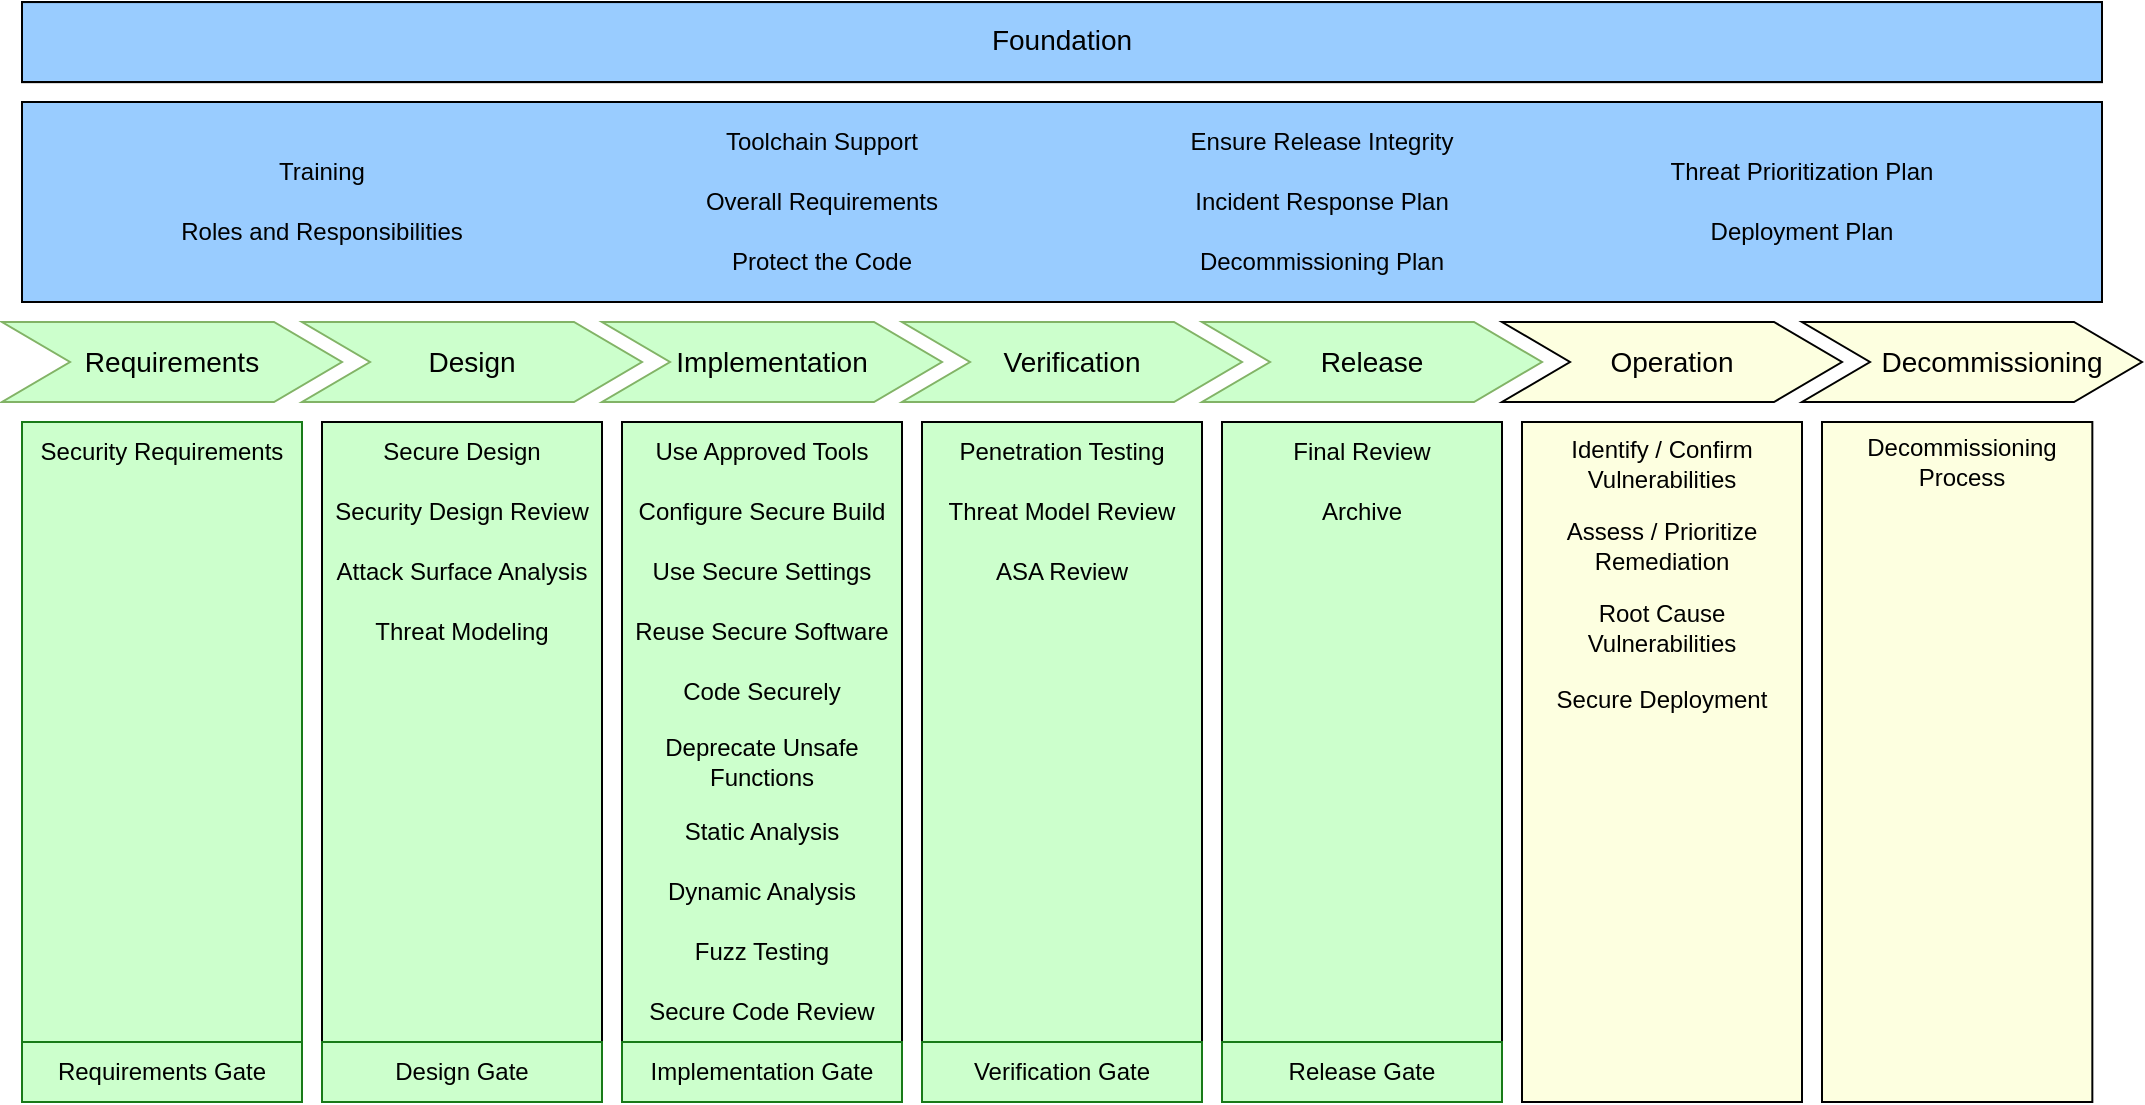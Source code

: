 <mxfile version="21.2.8" type="device" pages="3">
  <diagram name="linear" id="d9b1e647-80fa-b4a2-5024-87a742678bcc">
    <mxGraphModel dx="2138" dy="1275" grid="1" gridSize="10" guides="1" tooltips="1" connect="1" arrows="1" fold="1" page="0" pageScale="1" pageWidth="1100" pageHeight="850" background="#ffffff" math="0" shadow="0">
      <root>
        <mxCell id="0" />
        <mxCell id="rrQy28cl5b0a1Zml79KH-1" value="foundation" parent="0" />
        <mxCell id="cLqnTd5TkxG-JCanMNB_-2" value="" style="rounded=0;whiteSpace=wrap;html=1;shadow=0;strokeColor=#000000;fillColor=#99CCFF;" parent="rrQy28cl5b0a1Zml79KH-1" vertex="1">
          <mxGeometry x="20" y="90" width="1040" height="40.04" as="geometry" />
        </mxCell>
        <mxCell id="cLqnTd5TkxG-JCanMNB_-1" value="&lt;p style=&quot;font-family: &amp;#34;helvetica&amp;#34; ; line-height: 10.8px&quot;&gt;&lt;span style=&quot;font-family: &amp;#34;helvetica&amp;#34; ; font-size: 14px&quot;&gt;Foundation&lt;/span&gt;&lt;br&gt;&lt;/p&gt;" style="text;spacingTop=-5;fillColor=#3333FF;whiteSpace=wrap;html=1;align=center;fontSize=12;fontFamily=Helvetica;fillColor=none;strokeColor=#000000;" parent="cLqnTd5TkxG-JCanMNB_-2" vertex="1">
          <mxGeometry y="0.04" width="1040" height="40" as="geometry" />
        </mxCell>
        <mxCell id="kwRhqfz9SD8H6saeGJ2Z-18" value="" style="rounded=0;whiteSpace=wrap;html=1;shadow=0;strokeColor=#000000;fillColor=#99CCFF;" vertex="1" parent="rrQy28cl5b0a1Zml79KH-1">
          <mxGeometry x="20" y="140" width="1040" height="100" as="geometry" />
        </mxCell>
        <mxCell id="OxHNyZkpwN58KMfEd5uP-2" value="Threat Prioritization Plan" style="rounded=0;whiteSpace=wrap;html=1;fillColor=none;strokeColor=none;" vertex="1" parent="rrQy28cl5b0a1Zml79KH-1">
          <mxGeometry x="840" y="160" width="140" height="30" as="geometry" />
        </mxCell>
        <mxCell id="OxHNyZkpwN58KMfEd5uP-3" value="Deployment Plan" style="rounded=0;whiteSpace=wrap;html=1;fillColor=none;strokeColor=none;" vertex="1" parent="rrQy28cl5b0a1Zml79KH-1">
          <mxGeometry x="840" y="190" width="140" height="30" as="geometry" />
        </mxCell>
        <mxCell id="OxHNyZkpwN58KMfEd5uP-4" value="Decommissioning Plan" style="rounded=0;whiteSpace=wrap;html=1;fillColor=none;strokeColor=none;" vertex="1" parent="rrQy28cl5b0a1Zml79KH-1">
          <mxGeometry x="600" y="205" width="140" height="30" as="geometry" />
        </mxCell>
        <mxCell id="OxHNyZkpwN58KMfEd5uP-5" value="Incident Response Plan" style="rounded=0;whiteSpace=wrap;html=1;fillColor=none;strokeColor=none;" vertex="1" parent="rrQy28cl5b0a1Zml79KH-1">
          <mxGeometry x="600" y="175" width="140" height="30" as="geometry" />
        </mxCell>
        <mxCell id="OxHNyZkpwN58KMfEd5uP-6" value="Ensure Release Integrity" style="rounded=0;whiteSpace=wrap;html=1;fillColor=none;strokeColor=none;" vertex="1" parent="rrQy28cl5b0a1Zml79KH-1">
          <mxGeometry x="600" y="145" width="140" height="30" as="geometry" />
        </mxCell>
        <mxCell id="OxHNyZkpwN58KMfEd5uP-7" value="Protect the Code" style="rounded=0;whiteSpace=wrap;html=1;fillColor=none;strokeColor=none;" vertex="1" parent="rrQy28cl5b0a1Zml79KH-1">
          <mxGeometry x="350" y="205" width="140" height="30" as="geometry" />
        </mxCell>
        <mxCell id="OxHNyZkpwN58KMfEd5uP-8" value="Overall Requirements" style="rounded=0;whiteSpace=wrap;html=1;fillColor=none;strokeColor=none;" vertex="1" parent="rrQy28cl5b0a1Zml79KH-1">
          <mxGeometry x="350" y="175" width="140" height="30" as="geometry" />
        </mxCell>
        <mxCell id="OxHNyZkpwN58KMfEd5uP-9" value="Toolchain Support" style="rounded=0;whiteSpace=wrap;html=1;fillColor=none;strokeColor=none;" vertex="1" parent="rrQy28cl5b0a1Zml79KH-1">
          <mxGeometry x="350" y="145" width="140" height="30" as="geometry" />
        </mxCell>
        <mxCell id="OxHNyZkpwN58KMfEd5uP-10" value="Roles and Responsibilities" style="rounded=0;whiteSpace=wrap;html=1;fillColor=none;strokeColor=none;" vertex="1" parent="rrQy28cl5b0a1Zml79KH-1">
          <mxGeometry x="95" y="190" width="150" height="30" as="geometry" />
        </mxCell>
        <mxCell id="OxHNyZkpwN58KMfEd5uP-11" value="Training" style="rounded=0;whiteSpace=wrap;html=1;fillColor=none;strokeColor=none;" vertex="1" parent="rrQy28cl5b0a1Zml79KH-1">
          <mxGeometry x="100" y="160" width="140" height="30" as="geometry" />
        </mxCell>
        <mxCell id="1" value="development phases" parent="0" />
        <mxCell id="OMg3Ucl60HbNJE4Ea2DB-29" value="" style="rounded=0;whiteSpace=wrap;html=1;shadow=0;strokeColor=#000000;fillColor=#CCFFCC;" vertex="1" parent="1">
          <mxGeometry x="620" y="300" width="140" height="310" as="geometry" />
        </mxCell>
        <mxCell id="ZhLcxaQyDctIYuSdVefH-17" value="" style="rounded=0;whiteSpace=wrap;html=1;shadow=0;strokeColor=#000000;fillColor=#CCFFCC;" parent="1" vertex="1">
          <mxGeometry x="470" y="300" width="140" height="310" as="geometry" />
        </mxCell>
        <mxCell id="ZhLcxaQyDctIYuSdVefH-16" value="" style="rounded=0;whiteSpace=wrap;html=1;shadow=0;strokeColor=#000000;fillColor=#CCFFCC;" parent="1" vertex="1">
          <mxGeometry x="320" y="300" width="140" height="310" as="geometry" />
        </mxCell>
        <mxCell id="ZhLcxaQyDctIYuSdVefH-15" value="" style="rounded=0;whiteSpace=wrap;html=1;shadow=0;strokeColor=#000000;fillColor=#CCFFCC;" parent="1" vertex="1">
          <mxGeometry x="170" y="300" width="140" height="310" as="geometry" />
        </mxCell>
        <mxCell id="ZhLcxaQyDctIYuSdVefH-14" value="" style="rounded=0;whiteSpace=wrap;html=1;shadow=0;fillColor=#CCFFCC;strokeColor=#187A18;" parent="1" vertex="1">
          <mxGeometry x="20" y="300" width="140" height="310" as="geometry" />
        </mxCell>
        <mxCell id="57fe6abec08f04cb-2" value="&lt;p style=&quot;line-height: 100%;&quot;&gt;&lt;br&gt;&lt;/p&gt;" style="shape=step;whiteSpace=wrap;html=1;fontSize=28;strokeColor=#82b366;fillColor=#CCFFCC;spacing=0;verticalAlign=middle;" parent="1" vertex="1">
          <mxGeometry x="10" y="250" width="170" height="40" as="geometry" />
        </mxCell>
        <mxCell id="57fe6abec08f04cb-3" value="" style="shape=step;whiteSpace=wrap;html=1;fontSize=28;strokeColor=#82b366;fillColor=#CCFFCC;" parent="1" vertex="1">
          <mxGeometry x="160" y="250" width="170" height="40" as="geometry" />
        </mxCell>
        <mxCell id="57fe6abec08f04cb-4" value="&lt;p&gt;&lt;br&gt;&lt;/p&gt;" style="shape=step;whiteSpace=wrap;html=1;fontSize=28;strokeColor=#82b366;fillColor=#CCFFCC;" parent="1" vertex="1">
          <mxGeometry x="310" y="250" width="170" height="40" as="geometry" />
        </mxCell>
        <mxCell id="57fe6abec08f04cb-5" value="" style="shape=step;whiteSpace=wrap;html=1;fontSize=28;strokeColor=#82b366;fillColor=#CCFFCC;" parent="1" vertex="1">
          <mxGeometry x="460" y="250" width="170" height="40" as="geometry" />
        </mxCell>
        <mxCell id="57fe6abec08f04cb-6" value="" style="shape=step;whiteSpace=wrap;html=1;fontSize=28;strokeColor=#82b366;fillColor=#CCFFCC;" parent="1" vertex="1">
          <mxGeometry x="610" y="250" width="170" height="40" as="geometry" />
        </mxCell>
        <mxCell id="kwRhqfz9SD8H6saeGJ2Z-3" value="&lt;span style=&quot;color: rgb(0, 0, 0); font-family: Helvetica; font-size: 14px; font-style: normal; font-variant-ligatures: normal; font-variant-caps: normal; font-weight: 400; letter-spacing: normal; orphans: 2; text-indent: 0px; text-transform: none; widows: 2; word-spacing: 0px; -webkit-text-stroke-width: 0px; text-decoration-thickness: initial; text-decoration-style: initial; text-decoration-color: initial; float: none; display: inline !important; background-color: rgb(204, 255, 204);&quot;&gt;Requirements&lt;/span&gt;" style="text;whiteSpace=wrap;html=1;align=center;verticalAlign=middle;fillColor=none;" vertex="1" parent="1">
          <mxGeometry x="45" y="250" width="100" height="40" as="geometry" />
        </mxCell>
        <mxCell id="kwRhqfz9SD8H6saeGJ2Z-4" value="&lt;span style=&quot;color: rgb(0, 0, 0); font-family: Helvetica; font-size: 14px; font-style: normal; font-variant-ligatures: normal; font-variant-caps: normal; font-weight: 400; letter-spacing: normal; orphans: 2; text-indent: 0px; text-transform: none; widows: 2; word-spacing: 0px; -webkit-text-stroke-width: 0px; text-decoration-thickness: initial; text-decoration-style: initial; text-decoration-color: initial; float: none; display: inline !important; background-color: rgb(204, 255, 204);&quot;&gt;Design&lt;/span&gt;" style="text;whiteSpace=wrap;html=1;align=center;verticalAlign=middle;fillColor=none;" vertex="1" parent="1">
          <mxGeometry x="195" y="250" width="100" height="40" as="geometry" />
        </mxCell>
        <mxCell id="kwRhqfz9SD8H6saeGJ2Z-5" value="&lt;span style=&quot;color: rgb(0, 0, 0); font-family: Helvetica; font-size: 14px; font-style: normal; font-variant-ligatures: normal; font-variant-caps: normal; font-weight: 400; letter-spacing: normal; orphans: 2; text-indent: 0px; text-transform: none; widows: 2; word-spacing: 0px; -webkit-text-stroke-width: 0px; text-decoration-thickness: initial; text-decoration-style: initial; text-decoration-color: initial; float: none; display: inline !important; background-color: rgb(204, 255, 204);&quot;&gt;Implementation&lt;/span&gt;" style="text;whiteSpace=wrap;html=1;align=center;verticalAlign=middle;fillColor=none;" vertex="1" parent="1">
          <mxGeometry x="345" y="250" width="100" height="40" as="geometry" />
        </mxCell>
        <mxCell id="kwRhqfz9SD8H6saeGJ2Z-6" value="&lt;span style=&quot;color: rgb(0, 0, 0); font-family: Helvetica; font-size: 14px; font-style: normal; font-variant-ligatures: normal; font-variant-caps: normal; font-weight: 400; letter-spacing: normal; orphans: 2; text-indent: 0px; text-transform: none; widows: 2; word-spacing: 0px; -webkit-text-stroke-width: 0px; text-decoration-thickness: initial; text-decoration-style: initial; text-decoration-color: initial; float: none; display: inline !important; background-color: rgb(204, 255, 204);&quot;&gt;Verification&lt;/span&gt;" style="text;whiteSpace=wrap;html=1;align=center;verticalAlign=middle;fillColor=none;" vertex="1" parent="1">
          <mxGeometry x="495" y="250" width="100" height="40" as="geometry" />
        </mxCell>
        <mxCell id="kwRhqfz9SD8H6saeGJ2Z-7" value="&lt;span style=&quot;color: rgb(0, 0, 0); font-family: Helvetica; font-size: 14px; font-style: normal; font-variant-ligatures: normal; font-variant-caps: normal; font-weight: 400; letter-spacing: normal; orphans: 2; text-indent: 0px; text-transform: none; widows: 2; word-spacing: 0px; -webkit-text-stroke-width: 0px; text-decoration-thickness: initial; text-decoration-style: initial; text-decoration-color: initial; float: none; display: inline !important; background-color: rgb(204, 255, 204);&quot;&gt;Release&lt;/span&gt;" style="text;whiteSpace=wrap;html=1;align=center;verticalAlign=middle;fillColor=none;" vertex="1" parent="1">
          <mxGeometry x="645" y="250" width="100" height="40" as="geometry" />
        </mxCell>
        <mxCell id="OMg3Ucl60HbNJE4Ea2DB-9" value="Archive" style="rounded=0;whiteSpace=wrap;html=1;fillColor=none;strokeColor=none;" vertex="1" parent="1">
          <mxGeometry x="620" y="330" width="140" height="30" as="geometry" />
        </mxCell>
        <mxCell id="OMg3Ucl60HbNJE4Ea2DB-10" value="Final Review" style="rounded=0;whiteSpace=wrap;html=1;fillColor=none;strokeColor=none;" vertex="1" parent="1">
          <mxGeometry x="620" y="300" width="140" height="30" as="geometry" />
        </mxCell>
        <mxCell id="OMg3Ucl60HbNJE4Ea2DB-11" value="ASA Review" style="rounded=0;whiteSpace=wrap;html=1;fillColor=none;strokeColor=none;" vertex="1" parent="1">
          <mxGeometry x="470" y="360" width="140" height="30" as="geometry" />
        </mxCell>
        <mxCell id="OMg3Ucl60HbNJE4Ea2DB-12" value="Threat Model Review" style="rounded=0;whiteSpace=wrap;html=1;fillColor=none;strokeColor=none;" vertex="1" parent="1">
          <mxGeometry x="470" y="330" width="140" height="30" as="geometry" />
        </mxCell>
        <mxCell id="OMg3Ucl60HbNJE4Ea2DB-13" value="Penetration Testing" style="rounded=0;whiteSpace=wrap;html=1;fillColor=none;strokeColor=none;" vertex="1" parent="1">
          <mxGeometry x="470" y="300" width="140" height="30" as="geometry" />
        </mxCell>
        <mxCell id="OMg3Ucl60HbNJE4Ea2DB-14" value="Secure Code Review" style="rounded=0;whiteSpace=wrap;html=1;fillColor=none;strokeColor=none;" vertex="1" parent="1">
          <mxGeometry x="320" y="580" width="140" height="30" as="geometry" />
        </mxCell>
        <mxCell id="OMg3Ucl60HbNJE4Ea2DB-15" value="Fuzz Testing" style="rounded=0;whiteSpace=wrap;html=1;fillColor=none;strokeColor=none;" vertex="1" parent="1">
          <mxGeometry x="320" y="550" width="140" height="30" as="geometry" />
        </mxCell>
        <mxCell id="OMg3Ucl60HbNJE4Ea2DB-16" value="Dynamic Analysis" style="rounded=0;whiteSpace=wrap;html=1;fillColor=none;strokeColor=none;" vertex="1" parent="1">
          <mxGeometry x="320" y="520" width="140" height="30" as="geometry" />
        </mxCell>
        <mxCell id="OMg3Ucl60HbNJE4Ea2DB-17" value="Static Analysis" style="rounded=0;whiteSpace=wrap;html=1;fillColor=none;strokeColor=none;" vertex="1" parent="1">
          <mxGeometry x="320" y="490" width="140" height="30" as="geometry" />
        </mxCell>
        <mxCell id="OMg3Ucl60HbNJE4Ea2DB-18" value="Deprecate Unsafe Functions" style="rounded=0;whiteSpace=wrap;html=1;fillColor=none;strokeColor=none;" vertex="1" parent="1">
          <mxGeometry x="320" y="450" width="140" height="40" as="geometry" />
        </mxCell>
        <mxCell id="OMg3Ucl60HbNJE4Ea2DB-19" value="Code Securely" style="rounded=0;whiteSpace=wrap;html=1;fillColor=none;strokeColor=none;" vertex="1" parent="1">
          <mxGeometry x="320" y="420" width="140" height="30" as="geometry" />
        </mxCell>
        <mxCell id="OMg3Ucl60HbNJE4Ea2DB-20" value="Reuse Secure Software" style="rounded=0;whiteSpace=wrap;html=1;fillColor=none;strokeColor=none;" vertex="1" parent="1">
          <mxGeometry x="320" y="390" width="140" height="30" as="geometry" />
        </mxCell>
        <mxCell id="OMg3Ucl60HbNJE4Ea2DB-21" value="Use Secure Settings" style="rounded=0;whiteSpace=wrap;html=1;fillColor=none;strokeColor=none;" vertex="1" parent="1">
          <mxGeometry x="320" y="360" width="140" height="30" as="geometry" />
        </mxCell>
        <mxCell id="OMg3Ucl60HbNJE4Ea2DB-22" value="Configure Secure Build" style="rounded=0;whiteSpace=wrap;html=1;fillColor=none;strokeColor=none;" vertex="1" parent="1">
          <mxGeometry x="320" y="330" width="140" height="30" as="geometry" />
        </mxCell>
        <mxCell id="OMg3Ucl60HbNJE4Ea2DB-23" value="Use Approved Tools" style="rounded=0;whiteSpace=wrap;html=1;fillColor=none;strokeColor=none;" vertex="1" parent="1">
          <mxGeometry x="320" y="300" width="140" height="30" as="geometry" />
        </mxCell>
        <mxCell id="OMg3Ucl60HbNJE4Ea2DB-24" value="Threat Modeling" style="rounded=0;whiteSpace=wrap;html=1;fillColor=none;strokeColor=none;" vertex="1" parent="1">
          <mxGeometry x="170" y="390" width="140" height="30" as="geometry" />
        </mxCell>
        <mxCell id="OMg3Ucl60HbNJE4Ea2DB-25" value="Attack Surface Analysis" style="rounded=0;whiteSpace=wrap;html=1;fillColor=none;strokeColor=none;" vertex="1" parent="1">
          <mxGeometry x="170" y="360" width="140" height="30" as="geometry" />
        </mxCell>
        <mxCell id="OMg3Ucl60HbNJE4Ea2DB-26" value="Security Design Review" style="rounded=0;whiteSpace=wrap;html=1;fillColor=none;strokeColor=none;" vertex="1" parent="1">
          <mxGeometry x="170" y="330" width="140" height="30" as="geometry" />
        </mxCell>
        <mxCell id="OMg3Ucl60HbNJE4Ea2DB-27" value="Secure Design" style="rounded=0;whiteSpace=wrap;html=1;fillColor=none;strokeColor=none;" vertex="1" parent="1">
          <mxGeometry x="170" y="300" width="140" height="30" as="geometry" />
        </mxCell>
        <mxCell id="OMg3Ucl60HbNJE4Ea2DB-2" value="Security Requirements" style="rounded=0;whiteSpace=wrap;html=1;fillColor=none;strokeColor=none;" vertex="1" parent="1">
          <mxGeometry x="20" y="300" width="140" height="30" as="geometry" />
        </mxCell>
        <mxCell id="rrQy28cl5b0a1Zml79KH-3" value="phase gates" parent="0" />
        <mxCell id="3lKNwoQKIAJr2jvi4gNz-2" value="Design Gate" style="rounded=0;whiteSpace=wrap;html=1;shadow=0;fillColor=#CCFFCC;strokeColor=#187A18;" parent="rrQy28cl5b0a1Zml79KH-3" vertex="1">
          <mxGeometry x="170" y="610" width="140" height="30" as="geometry" />
        </mxCell>
        <mxCell id="3lKNwoQKIAJr2jvi4gNz-3" value="Requirements Gate" style="rounded=0;whiteSpace=wrap;html=1;shadow=0;fillColor=#CCFFCC;strokeColor=#187A18;" parent="rrQy28cl5b0a1Zml79KH-3" vertex="1">
          <mxGeometry x="20" y="610" width="140" height="30" as="geometry" />
        </mxCell>
        <mxCell id="3lKNwoQKIAJr2jvi4gNz-4" value="Implementation Gate" style="rounded=0;whiteSpace=wrap;html=1;shadow=0;fillColor=#CCFFCC;strokeColor=#187A18;" parent="rrQy28cl5b0a1Zml79KH-3" vertex="1">
          <mxGeometry x="320" y="610" width="140" height="30" as="geometry" />
        </mxCell>
        <mxCell id="3lKNwoQKIAJr2jvi4gNz-5" value="Verification Gate" style="rounded=0;whiteSpace=wrap;html=1;shadow=0;fillColor=#CCFFCC;strokeColor=#187A18;" parent="rrQy28cl5b0a1Zml79KH-3" vertex="1">
          <mxGeometry x="470" y="610" width="140" height="30" as="geometry" />
        </mxCell>
        <mxCell id="3lKNwoQKIAJr2jvi4gNz-6" value="Release Gate" style="rounded=0;whiteSpace=wrap;html=1;shadow=0;fillColor=#CCFFCC;strokeColor=#187A18;" parent="rrQy28cl5b0a1Zml79KH-3" vertex="1">
          <mxGeometry x="620" y="610" width="140" height="30" as="geometry" />
        </mxCell>
        <mxCell id="rrQy28cl5b0a1Zml79KH-2" value="post-production phases" parent="0" />
        <mxCell id="ZhLcxaQyDctIYuSdVefH-20" value="" style="rounded=0;whiteSpace=wrap;html=1;shadow=0;fillColor=#FDFFE0;strokeColor=default;" parent="rrQy28cl5b0a1Zml79KH-2" vertex="1">
          <mxGeometry x="920" y="300" width="135.17" height="340" as="geometry" />
        </mxCell>
        <mxCell id="ZhLcxaQyDctIYuSdVefH-27" value="" style="group;strokeColor=none;fillColor=#fdffe0;" parent="rrQy28cl5b0a1Zml79KH-2" vertex="1" connectable="0">
          <mxGeometry x="770" y="300" width="140" height="340" as="geometry" />
        </mxCell>
        <mxCell id="ZhLcxaQyDctIYuSdVefH-19" value="" style="rounded=0;whiteSpace=wrap;html=1;shadow=0;strokeColor=#d6b656;fillColor=#FDFFE0;" parent="ZhLcxaQyDctIYuSdVefH-27" vertex="1">
          <mxGeometry width="140" height="340" as="geometry" />
        </mxCell>
        <mxCell id="ZhLcxaQyDctIYuSdVefH-6" value="&lt;div style=&quot;text-align: center&quot;&gt;&lt;br&gt;&lt;/div&gt;" style="text;spacingTop=-5;fillColor=#fff2cc;whiteSpace=wrap;html=1;align=left;fontSize=12;fontFamily=Helvetica;fillColor=none;strokeColor=#000000;" parent="ZhLcxaQyDctIYuSdVefH-27" vertex="1">
          <mxGeometry width="140" height="340" as="geometry" />
        </mxCell>
        <mxCell id="OMg3Ucl60HbNJE4Ea2DB-31" value="Secure Deployment" style="rounded=0;whiteSpace=wrap;html=1;fillColor=none;strokeColor=none;" vertex="1" parent="ZhLcxaQyDctIYuSdVefH-27">
          <mxGeometry y="123.636" width="140" height="30.909" as="geometry" />
        </mxCell>
        <mxCell id="OMg3Ucl60HbNJE4Ea2DB-32" value="Identify / Confirm Vulnerabilities" style="rounded=0;whiteSpace=wrap;html=1;fillColor=none;strokeColor=none;" vertex="1" parent="ZhLcxaQyDctIYuSdVefH-27">
          <mxGeometry width="140" height="41.212" as="geometry" />
        </mxCell>
        <mxCell id="OMg3Ucl60HbNJE4Ea2DB-33" value="Assess / Prioritize Remediation" style="rounded=0;whiteSpace=wrap;html=1;fillColor=none;strokeColor=none;" vertex="1" parent="ZhLcxaQyDctIYuSdVefH-27">
          <mxGeometry y="41.212" width="140" height="41.212" as="geometry" />
        </mxCell>
        <mxCell id="OMg3Ucl60HbNJE4Ea2DB-34" value="Root Cause Vulnerabilities" style="rounded=0;whiteSpace=wrap;html=1;fillColor=none;strokeColor=none;" vertex="1" parent="ZhLcxaQyDctIYuSdVefH-27">
          <mxGeometry y="82.424" width="140" height="41.212" as="geometry" />
        </mxCell>
        <mxCell id="ZhLcxaQyDctIYuSdVefH-8" value="" style="shape=step;whiteSpace=wrap;html=1;fontSize=28;fillColor=#FDFFE0;" parent="rrQy28cl5b0a1Zml79KH-2" vertex="1">
          <mxGeometry x="760" y="250" width="170" height="40" as="geometry" />
        </mxCell>
        <mxCell id="ZhLcxaQyDctIYuSdVefH-9" value="" style="shape=step;whiteSpace=wrap;html=1;fontSize=28;shadow=0;fillColor=#FDFFE0;" parent="rrQy28cl5b0a1Zml79KH-2" vertex="1">
          <mxGeometry x="910" y="250" width="170" height="40" as="geometry" />
        </mxCell>
        <mxCell id="kwRhqfz9SD8H6saeGJ2Z-8" value="&lt;span style=&quot;color: rgb(0, 0, 0); font-family: Helvetica; font-size: 14px; font-style: normal; font-variant-ligatures: normal; font-variant-caps: normal; font-weight: 400; letter-spacing: normal; orphans: 2; text-indent: 0px; text-transform: none; widows: 2; word-spacing: 0px; -webkit-text-stroke-width: 0px; text-decoration-thickness: initial; text-decoration-style: initial; text-decoration-color: initial; float: none; display: inline !important; background-color: rgb(253, 255, 224);&quot;&gt;Operation&lt;/span&gt;" style="text;whiteSpace=wrap;html=1;align=center;verticalAlign=middle;fillColor=none;" vertex="1" parent="rrQy28cl5b0a1Zml79KH-2">
          <mxGeometry x="795" y="250" width="100" height="40" as="geometry" />
        </mxCell>
        <mxCell id="kwRhqfz9SD8H6saeGJ2Z-9" value="&lt;span style=&quot;color: rgb(0, 0, 0); font-family: Helvetica; font-size: 14px; font-style: normal; font-variant-ligatures: normal; font-variant-caps: normal; font-weight: 400; letter-spacing: normal; orphans: 2; text-indent: 0px; text-transform: none; widows: 2; word-spacing: 0px; -webkit-text-stroke-width: 0px; text-decoration-thickness: initial; text-decoration-style: initial; text-decoration-color: initial; float: none; display: inline !important; background-color: rgb(253, 255, 224);&quot;&gt;Decommissioning&lt;/span&gt;" style="text;whiteSpace=wrap;html=1;align=center;verticalAlign=middle;fillColor=none;" vertex="1" parent="rrQy28cl5b0a1Zml79KH-2">
          <mxGeometry x="945" y="250" width="120" height="40" as="geometry" />
        </mxCell>
        <mxCell id="OMg3Ucl60HbNJE4Ea2DB-30" value="Decommissioning Process" style="rounded=0;whiteSpace=wrap;html=1;fillColor=none;strokeColor=none;" vertex="1" parent="rrQy28cl5b0a1Zml79KH-2">
          <mxGeometry x="920" y="300" width="140" height="40" as="geometry" />
        </mxCell>
        <object label="implementation defects" id="Pa4lmaO8eFdmNF2szMAN-1">
          <mxCell parent="0" visible="0" />
        </object>
        <mxCell id="Pa4lmaO8eFdmNF2szMAN-2" value="&lt;span style=&quot;color: rgb(0, 0, 0); font-family: helvetica; font-style: normal; font-variant-ligatures: normal; font-variant-caps: normal; font-weight: 400; letter-spacing: normal; orphans: 2; text-indent: 0px; text-transform: none; widows: 2; word-spacing: 0px; -webkit-text-stroke-width: 0px; background-color: rgb(255, 255, 255); text-decoration-thickness: initial; text-decoration-style: initial; text-decoration-color: initial; float: none; display: inline !important;&quot;&gt;&lt;font style=&quot;font-size: 24px;&quot;&gt;implementation&lt;br&gt;defects&lt;br&gt;&lt;/font&gt;&lt;/span&gt;" style="text;whiteSpace=wrap;html=1;align=center;verticalAlign=middle;" parent="Pa4lmaO8eFdmNF2szMAN-1" vertex="1">
          <mxGeometry x="580" y="650" width="180" height="50" as="geometry" />
        </mxCell>
        <mxCell id="OMg3Ucl60HbNJE4Ea2DB-47" value="" style="endArrow=classicThin;html=1;rounded=0;fontSize=24;fontColor=#6600CC;strokeColor=#FF0000;strokeWidth=3;endFill=1;exitX=0.5;exitY=0;exitDx=0;exitDy=0;entryX=0.75;entryY=1;entryDx=0;entryDy=0;startArrow=none;startFill=0;" edge="1" parent="Pa4lmaO8eFdmNF2szMAN-1" source="Pa4lmaO8eFdmNF2szMAN-2" target="OMg3Ucl60HbNJE4Ea2DB-13">
          <mxGeometry width="50" height="50" relative="1" as="geometry">
            <mxPoint x="-420" y="130" as="sourcePoint" />
            <mxPoint x="-10" y="-130" as="targetPoint" />
          </mxGeometry>
        </mxCell>
        <mxCell id="OMg3Ucl60HbNJE4Ea2DB-48" value="" style="endArrow=classicThin;html=1;rounded=0;fontSize=24;fontColor=#6600CC;strokeColor=#FF0000;strokeWidth=3;endFill=1;exitX=0.5;exitY=0;exitDx=0;exitDy=0;entryX=0.75;entryY=1;entryDx=0;entryDy=0;startArrow=none;startFill=0;" edge="1" parent="Pa4lmaO8eFdmNF2szMAN-1" source="Pa4lmaO8eFdmNF2szMAN-2" target="OMg3Ucl60HbNJE4Ea2DB-17">
          <mxGeometry width="50" height="50" relative="1" as="geometry">
            <mxPoint x="-410" y="140" as="sourcePoint" />
            <mxPoint y="-120" as="targetPoint" />
          </mxGeometry>
        </mxCell>
        <mxCell id="OMg3Ucl60HbNJE4Ea2DB-49" value="" style="endArrow=classicThin;html=1;rounded=0;fontSize=24;fontColor=#6600CC;strokeColor=#FF0000;strokeWidth=3;endFill=1;exitX=0.5;exitY=0;exitDx=0;exitDy=0;startArrow=none;startFill=0;entryX=0.75;entryY=1;entryDx=0;entryDy=0;" edge="1" parent="Pa4lmaO8eFdmNF2szMAN-1" source="Pa4lmaO8eFdmNF2szMAN-2" target="OMg3Ucl60HbNJE4Ea2DB-16">
          <mxGeometry width="50" height="50" relative="1" as="geometry">
            <mxPoint x="-400" y="150" as="sourcePoint" />
            <mxPoint x="10" y="-110" as="targetPoint" />
          </mxGeometry>
        </mxCell>
        <mxCell id="OMg3Ucl60HbNJE4Ea2DB-50" value="" style="endArrow=classicThin;html=1;rounded=0;fontSize=24;fontColor=#6600CC;strokeColor=#FF0000;strokeWidth=3;endFill=1;exitX=0.5;exitY=0;exitDx=0;exitDy=0;entryX=0.75;entryY=1;entryDx=0;entryDy=0;startArrow=none;startFill=0;" edge="1" parent="Pa4lmaO8eFdmNF2szMAN-1" source="Pa4lmaO8eFdmNF2szMAN-2" target="OMg3Ucl60HbNJE4Ea2DB-15">
          <mxGeometry width="50" height="50" relative="1" as="geometry">
            <mxPoint x="-390" y="160" as="sourcePoint" />
            <mxPoint x="20" y="-100" as="targetPoint" />
          </mxGeometry>
        </mxCell>
        <mxCell id="OMg3Ucl60HbNJE4Ea2DB-51" value="" style="endArrow=classicThin;html=1;rounded=0;fontSize=24;fontColor=#6600CC;strokeColor=#FF0000;strokeWidth=3;endFill=1;exitX=0.5;exitY=0;exitDx=0;exitDy=0;entryX=0.75;entryY=0;entryDx=0;entryDy=0;startArrow=none;startFill=0;" edge="1" parent="Pa4lmaO8eFdmNF2szMAN-1" source="Pa4lmaO8eFdmNF2szMAN-2" target="3lKNwoQKIAJr2jvi4gNz-4">
          <mxGeometry width="50" height="50" relative="1" as="geometry">
            <mxPoint x="-380" y="170" as="sourcePoint" />
            <mxPoint x="30" y="-90" as="targetPoint" />
          </mxGeometry>
        </mxCell>
        <mxCell id="kwRhqfz9SD8H6saeGJ2Z-1" value="design deficiencies" parent="0" visible="0" />
        <mxCell id="Pa4lmaO8eFdmNF2szMAN-3" value="&lt;span style=&quot;color: rgb(0, 0, 0); font-family: helvetica; font-style: normal; font-variant-ligatures: normal; font-variant-caps: normal; font-weight: 400; letter-spacing: normal; orphans: 2; text-indent: 0px; text-transform: none; widows: 2; word-spacing: 0px; -webkit-text-stroke-width: 0px; background-color: rgb(255, 255, 255); text-decoration-thickness: initial; text-decoration-style: initial; text-decoration-color: initial; float: none; display: inline !important;&quot;&gt;&lt;font style=&quot;font-size: 24px;&quot;&gt;design&lt;br&gt;deficiencies&lt;br&gt;&lt;/font&gt;&lt;/span&gt;" style="text;whiteSpace=wrap;html=1;align=center;verticalAlign=middle;fillColor=none;" parent="kwRhqfz9SD8H6saeGJ2Z-1" vertex="1">
          <mxGeometry x="30" y="650" width="130" height="50" as="geometry" />
        </mxCell>
        <mxCell id="OMg3Ucl60HbNJE4Ea2DB-42" value="" style="endArrow=classicThin;html=1;rounded=0;fontSize=24;fontColor=#6600CC;strokeColor=#6600CC;strokeWidth=3;endFill=1;exitX=0.5;exitY=0;exitDx=0;exitDy=0;entryX=0.25;entryY=1;entryDx=0;entryDy=0;startArrow=none;startFill=0;" edge="1" parent="kwRhqfz9SD8H6saeGJ2Z-1" source="Pa4lmaO8eFdmNF2szMAN-3" target="OMg3Ucl60HbNJE4Ea2DB-26">
          <mxGeometry width="50" height="50" relative="1" as="geometry">
            <mxPoint x="-390" y="-80" as="sourcePoint" />
            <mxPoint x="30" y="-80" as="targetPoint" />
          </mxGeometry>
        </mxCell>
        <mxCell id="OMg3Ucl60HbNJE4Ea2DB-43" value="" style="endArrow=classicThin;html=1;rounded=0;fontSize=24;fontColor=#6600CC;strokeColor=#6600CC;strokeWidth=3;endFill=1;exitX=0.5;exitY=0;exitDx=0;exitDy=0;entryX=0.379;entryY=0.967;entryDx=0;entryDy=0;startArrow=none;startFill=0;entryPerimeter=0;" edge="1" parent="kwRhqfz9SD8H6saeGJ2Z-1" source="Pa4lmaO8eFdmNF2szMAN-3" target="OMg3Ucl60HbNJE4Ea2DB-25">
          <mxGeometry width="50" height="50" relative="1" as="geometry">
            <mxPoint x="-380" y="-70" as="sourcePoint" />
            <mxPoint x="40" y="-70" as="targetPoint" />
          </mxGeometry>
        </mxCell>
        <mxCell id="OMg3Ucl60HbNJE4Ea2DB-44" value="" style="endArrow=classicThin;html=1;rounded=0;fontSize=24;fontColor=#6600CC;strokeColor=#6600CC;strokeWidth=3;endFill=1;exitX=0.5;exitY=0;exitDx=0;exitDy=0;entryX=0.5;entryY=1;entryDx=0;entryDy=0;startArrow=none;startFill=0;" edge="1" parent="kwRhqfz9SD8H6saeGJ2Z-1" source="Pa4lmaO8eFdmNF2szMAN-3" target="OMg3Ucl60HbNJE4Ea2DB-24">
          <mxGeometry width="50" height="50" relative="1" as="geometry">
            <mxPoint x="-370" y="-60" as="sourcePoint" />
            <mxPoint x="50" y="-60" as="targetPoint" />
          </mxGeometry>
        </mxCell>
        <mxCell id="OMg3Ucl60HbNJE4Ea2DB-45" value="" style="endArrow=classicThin;html=1;rounded=0;fontSize=24;fontColor=#6600CC;strokeColor=#6600CC;strokeWidth=3;endFill=1;exitX=0.5;exitY=0;exitDx=0;exitDy=0;entryX=0.25;entryY=1;entryDx=0;entryDy=0;startArrow=none;startFill=0;" edge="1" parent="kwRhqfz9SD8H6saeGJ2Z-1" source="Pa4lmaO8eFdmNF2szMAN-3" target="OMg3Ucl60HbNJE4Ea2DB-12">
          <mxGeometry width="50" height="50" relative="1" as="geometry">
            <mxPoint x="-360" y="-50" as="sourcePoint" />
            <mxPoint x="60" y="-50" as="targetPoint" />
          </mxGeometry>
        </mxCell>
        <mxCell id="OMg3Ucl60HbNJE4Ea2DB-46" value="" style="endArrow=classicThin;html=1;rounded=0;fontSize=24;fontColor=#6600CC;strokeColor=#6600CC;strokeWidth=3;endFill=1;exitX=0.5;exitY=0;exitDx=0;exitDy=0;entryX=0.25;entryY=1;entryDx=0;entryDy=0;startArrow=none;startFill=0;" edge="1" parent="kwRhqfz9SD8H6saeGJ2Z-1" source="Pa4lmaO8eFdmNF2szMAN-3" target="OMg3Ucl60HbNJE4Ea2DB-11">
          <mxGeometry width="50" height="50" relative="1" as="geometry">
            <mxPoint x="-350" y="-40" as="sourcePoint" />
            <mxPoint x="70" y="-40" as="targetPoint" />
          </mxGeometry>
        </mxCell>
        <mxCell id="kwRhqfz9SD8H6saeGJ2Z-2" value="deficiencies - defects line" parent="0" visible="0" />
        <mxCell id="Pa4lmaO8eFdmNF2szMAN-9" value="" style="endArrow=block;html=1;rounded=0;fontSize=24;fontColor=#6600CC;strokeColor=#0000CC;strokeWidth=4;endFill=1;exitX=1;exitY=0.5;exitDx=0;exitDy=0;entryX=0;entryY=0.5;entryDx=0;entryDy=0;startArrow=block;startFill=1;" parent="kwRhqfz9SD8H6saeGJ2Z-2" source="Pa4lmaO8eFdmNF2szMAN-3" target="Pa4lmaO8eFdmNF2szMAN-2" edge="1">
          <mxGeometry width="50" height="50" relative="1" as="geometry">
            <mxPoint x="-440" y="432" as="sourcePoint" />
            <mxPoint x="-304.98" y="142" as="targetPoint" />
          </mxGeometry>
        </mxCell>
        <mxCell id="kwRhqfz9SD8H6saeGJ2Z-21" value="V-model overlay" parent="0" visible="0" />
        <mxCell id="OMg3Ucl60HbNJE4Ea2DB-54" value="" style="endArrow=none;html=1;strokeColor=#FF0000;strokeWidth=48;entryX=0.25;entryY=1;entryDx=0;entryDy=0;exitX=0.75;exitY=1;exitDx=0;exitDy=0;rounded=0;strokeOpacity=50;" edge="1" parent="kwRhqfz9SD8H6saeGJ2Z-21" source="OMg3Ucl60HbNJE4Ea2DB-10" target="OMg3Ucl60HbNJE4Ea2DB-2">
          <mxGeometry width="50" height="50" relative="1" as="geometry">
            <mxPoint x="400" y="620" as="sourcePoint" />
            <mxPoint x="735" y="340" as="targetPoint" />
            <Array as="points">
              <mxPoint x="390" y="580" />
            </Array>
          </mxGeometry>
        </mxCell>
      </root>
    </mxGraphModel>
  </diagram>
  <diagram id="QSHoH_yLy761IzOduRF_" name="cyclic - detail">
    <mxGraphModel dx="2938" dy="875" grid="1" gridSize="10" guides="1" tooltips="1" connect="1" arrows="1" fold="1" page="0" pageScale="1" pageWidth="850" pageHeight="1100" math="0" shadow="0">
      <root>
        <mxCell id="0" />
        <mxCell id="InZZHGaFa6eUnNspskKd-7" value="guide" parent="0" visible="0" />
        <mxCell id="pCiRipMVR1fJTcz5pFKm-1" value="" style="ellipse;whiteSpace=wrap;html=1;aspect=fixed;fillColor=none;strokeWidth=4;" parent="InZZHGaFa6eUnNspskKd-7" vertex="1">
          <mxGeometry x="-572.5" y="830" width="970" height="970" as="geometry" />
        </mxCell>
        <mxCell id="1" value="framework" parent="0" />
        <mxCell id="pCiRipMVR1fJTcz5pFKm-2" value="&lt;font style=&quot;font-size: 32px;&quot;&gt;Foundation&lt;/font&gt;" style="ellipse;whiteSpace=wrap;html=1;aspect=fixed;fillColor=#99CCFF;" parent="1" vertex="1">
          <mxGeometry x="-300" y="1100" width="420" height="420" as="geometry" />
        </mxCell>
        <mxCell id="pCiRipMVR1fJTcz5pFKm-3" value="Training" style="ellipse;whiteSpace=wrap;html=1;aspect=fixed;" parent="1" vertex="1">
          <mxGeometry x="-130" y="1120" width="80" height="80" as="geometry" />
        </mxCell>
        <mxCell id="pCiRipMVR1fJTcz5pFKm-4" value="Roles and Responsibilities" style="ellipse;whiteSpace=wrap;html=1;aspect=fixed;" parent="1" vertex="1">
          <mxGeometry x="-40" y="1160" width="100" height="100" as="geometry" />
        </mxCell>
        <mxCell id="pCiRipMVR1fJTcz5pFKm-5" value="Toolchain Support" style="ellipse;whiteSpace=wrap;html=1;aspect=fixed;" parent="1" vertex="1">
          <mxGeometry x="30" y="1260" width="80" height="80" as="geometry" />
        </mxCell>
        <mxCell id="pCiRipMVR1fJTcz5pFKm-6" value="Overall Requirements" style="ellipse;whiteSpace=wrap;html=1;aspect=fixed;" parent="1" vertex="1">
          <mxGeometry x="-15" y="1350" width="90" height="90" as="geometry" />
        </mxCell>
        <mxCell id="pCiRipMVR1fJTcz5pFKm-7" value="Protect the Code" style="ellipse;whiteSpace=wrap;html=1;aspect=fixed;" parent="1" vertex="1">
          <mxGeometry x="-100" y="1430" width="80" height="80" as="geometry" />
        </mxCell>
        <mxCell id="pCiRipMVR1fJTcz5pFKm-8" value="Ensure Release Integrity" style="ellipse;whiteSpace=wrap;html=1;aspect=fixed;" parent="1" vertex="1">
          <mxGeometry x="-200" y="1410" width="80" height="80" as="geometry" />
        </mxCell>
        <mxCell id="pCiRipMVR1fJTcz5pFKm-9" value="Incident Response Plan" style="ellipse;whiteSpace=wrap;html=1;aspect=fixed;" parent="1" vertex="1">
          <mxGeometry x="-270" y="1340" width="80" height="80" as="geometry" />
        </mxCell>
        <mxCell id="pCiRipMVR1fJTcz5pFKm-10" value="Threat Prioritization Plan" style="ellipse;whiteSpace=wrap;html=1;aspect=fixed;" parent="1" vertex="1">
          <mxGeometry x="-290" y="1250" width="80" height="80" as="geometry" />
        </mxCell>
        <mxCell id="pCiRipMVR1fJTcz5pFKm-11" value="Deployment Plan" style="ellipse;whiteSpace=wrap;html=1;aspect=fixed;" parent="1" vertex="1">
          <mxGeometry x="-230" y="1160" width="80" height="80" as="geometry" />
        </mxCell>
        <mxCell id="pCiRipMVR1fJTcz5pFKm-12" value="&lt;font style=&quot;font-size: 32px;&quot;&gt;Requirements&lt;/font&gt;" style="ellipse;whiteSpace=wrap;html=1;aspect=fixed;fillColor=#C7F9C7;" parent="1" vertex="1">
          <mxGeometry x="230" y="1180" width="260" height="260" as="geometry" />
        </mxCell>
        <mxCell id="pCiRipMVR1fJTcz5pFKm-13" value="Security Requirements" style="ellipse;whiteSpace=wrap;html=1;aspect=fixed;" parent="1" vertex="1">
          <mxGeometry x="315" y="1200" width="90" height="90" as="geometry" />
        </mxCell>
        <mxCell id="pCiRipMVR1fJTcz5pFKm-16" value="&lt;font style=&quot;font-size: 32px;&quot;&gt;Design&lt;/font&gt;" style="ellipse;whiteSpace=wrap;html=1;aspect=fixed;fillColor=#C7F9C7;" parent="1" vertex="1">
          <mxGeometry x="55" y="1570" width="260" height="260" as="geometry" />
        </mxCell>
        <mxCell id="pCiRipMVR1fJTcz5pFKm-17" value="Secure Design" style="ellipse;whiteSpace=wrap;html=1;aspect=fixed;" parent="1" vertex="1">
          <mxGeometry x="95" y="1600" width="80" height="80" as="geometry" />
        </mxCell>
        <mxCell id="pCiRipMVR1fJTcz5pFKm-18" value="Security Design Review" style="ellipse;whiteSpace=wrap;html=1;aspect=fixed;" parent="1" vertex="1">
          <mxGeometry x="195" y="1600" width="80" height="80" as="geometry" />
        </mxCell>
        <mxCell id="pCiRipMVR1fJTcz5pFKm-19" value="Attack Surface Analysis" style="ellipse;whiteSpace=wrap;html=1;aspect=fixed;" parent="1" vertex="1">
          <mxGeometry x="195" y="1720" width="80" height="80" as="geometry" />
        </mxCell>
        <mxCell id="pCiRipMVR1fJTcz5pFKm-20" value="Threat Modeling" style="ellipse;whiteSpace=wrap;html=1;aspect=fixed;" parent="1" vertex="1">
          <mxGeometry x="95" y="1720" width="80" height="80" as="geometry" />
        </mxCell>
        <mxCell id="pCiRipMVR1fJTcz5pFKm-22" value="&lt;font style=&quot;font-size: 32px;&quot;&gt;Implementation&lt;/font&gt;" style="ellipse;whiteSpace=wrap;html=1;aspect=fixed;fillColor=#C7F9C7;" parent="1" vertex="1">
          <mxGeometry x="-572.5" y="1530" width="475" height="475" as="geometry" />
        </mxCell>
        <mxCell id="pCiRipMVR1fJTcz5pFKm-23" value="Use&lt;br&gt;Approved Tools" style="ellipse;whiteSpace=wrap;html=1;aspect=fixed;" parent="1" vertex="1">
          <mxGeometry x="-375" y="1540" width="80" height="80" as="geometry" />
        </mxCell>
        <mxCell id="pCiRipMVR1fJTcz5pFKm-24" value="Configure Secure&lt;br&gt;Build" style="ellipse;whiteSpace=wrap;html=1;aspect=fixed;" parent="1" vertex="1">
          <mxGeometry x="-280" y="1590" width="80" height="80" as="geometry" />
        </mxCell>
        <mxCell id="pCiRipMVR1fJTcz5pFKm-25" value="Code&lt;br&gt;Securely" style="ellipse;whiteSpace=wrap;html=1;aspect=fixed;" parent="1" vertex="1">
          <mxGeometry x="-280" y="1870" width="80" height="80" as="geometry" />
        </mxCell>
        <mxCell id="pCiRipMVR1fJTcz5pFKm-26" value="Reuse&lt;br&gt;Secure&lt;br&gt;Software" style="ellipse;whiteSpace=wrap;html=1;aspect=fixed;" parent="1" vertex="1">
          <mxGeometry x="-210" y="1780" width="80" height="80" as="geometry" />
        </mxCell>
        <mxCell id="pCiRipMVR1fJTcz5pFKm-27" value="Use&lt;br&gt;Secure&lt;br&gt;Settings" style="ellipse;whiteSpace=wrap;html=1;aspect=fixed;" parent="1" vertex="1">
          <mxGeometry x="-210" y="1680" width="80" height="80" as="geometry" />
        </mxCell>
        <mxCell id="pCiRipMVR1fJTcz5pFKm-28" value="Deprecate Unsafe Functions" style="ellipse;whiteSpace=wrap;html=1;aspect=fixed;" parent="1" vertex="1">
          <mxGeometry x="-375" y="1910" width="80" height="80" as="geometry" />
        </mxCell>
        <mxCell id="pCiRipMVR1fJTcz5pFKm-29" value="Static Analysis" style="ellipse;whiteSpace=wrap;html=1;aspect=fixed;" parent="1" vertex="1">
          <mxGeometry x="-470" y="1870" width="80" height="80" as="geometry" />
        </mxCell>
        <mxCell id="pCiRipMVR1fJTcz5pFKm-30" value="Secure&lt;br&gt;Code&lt;br&gt;Review" style="ellipse;whiteSpace=wrap;html=1;aspect=fixed;" parent="1" vertex="1">
          <mxGeometry x="-470" y="1590" width="80" height="80" as="geometry" />
        </mxCell>
        <mxCell id="pCiRipMVR1fJTcz5pFKm-31" value="Fuzz&lt;br&gt;Testing" style="ellipse;whiteSpace=wrap;html=1;aspect=fixed;" parent="1" vertex="1">
          <mxGeometry x="-540" y="1680" width="80" height="80" as="geometry" />
        </mxCell>
        <mxCell id="pCiRipMVR1fJTcz5pFKm-32" value="Dynamic Analysis" style="ellipse;whiteSpace=wrap;html=1;aspect=fixed;" parent="1" vertex="1">
          <mxGeometry x="-540" y="1780" width="80" height="80" as="geometry" />
        </mxCell>
        <mxCell id="pCiRipMVR1fJTcz5pFKm-33" value="&lt;font style=&quot;font-size: 32px;&quot;&gt;Verification&lt;/font&gt;" style="ellipse;whiteSpace=wrap;html=1;aspect=fixed;fillColor=#C7F9C7;" parent="1" vertex="1">
          <mxGeometry x="-702.5" y="1180" width="260" height="260" as="geometry" />
        </mxCell>
        <mxCell id="pCiRipMVR1fJTcz5pFKm-34" value="Penetration Testing" style="ellipse;whiteSpace=wrap;html=1;aspect=fixed;" parent="1" vertex="1">
          <mxGeometry x="-612.5" y="1200" width="80" height="80" as="geometry" />
        </mxCell>
        <mxCell id="pCiRipMVR1fJTcz5pFKm-35" value="Threat&lt;br&gt;Model&lt;br&gt;Review" style="ellipse;whiteSpace=wrap;html=1;aspect=fixed;" parent="1" vertex="1">
          <mxGeometry x="-562.5" y="1330" width="80" height="80" as="geometry" />
        </mxCell>
        <mxCell id="pCiRipMVR1fJTcz5pFKm-36" value="ASA&lt;br&gt;Review" style="ellipse;whiteSpace=wrap;html=1;aspect=fixed;" parent="1" vertex="1">
          <mxGeometry x="-652.5" y="1330" width="80" height="80" as="geometry" />
        </mxCell>
        <mxCell id="pCiRipMVR1fJTcz5pFKm-38" value="&lt;font style=&quot;font-size: 32px;&quot;&gt;Release&lt;/font&gt;" style="ellipse;whiteSpace=wrap;html=1;aspect=fixed;fillColor=#C7F9C7;" parent="1" vertex="1">
          <mxGeometry x="-490" y="790" width="260" height="260" as="geometry" />
        </mxCell>
        <mxCell id="pCiRipMVR1fJTcz5pFKm-39" value="Final&lt;br&gt;Review" style="ellipse;whiteSpace=wrap;html=1;aspect=fixed;" parent="1" vertex="1">
          <mxGeometry x="-400" y="811" width="80" height="80" as="geometry" />
        </mxCell>
        <mxCell id="pCiRipMVR1fJTcz5pFKm-40" value="Archive" style="ellipse;whiteSpace=wrap;html=1;aspect=fixed;" parent="1" vertex="1">
          <mxGeometry x="-400" y="950" width="80" height="80" as="geometry" />
        </mxCell>
        <mxCell id="pCiRipMVR1fJTcz5pFKm-42" value="&lt;font style=&quot;font-size: 32px;&quot;&gt;Operation&lt;/font&gt;" style="ellipse;whiteSpace=wrap;html=1;aspect=fixed;fillColor=#FDFFE0;" parent="1" vertex="1">
          <mxGeometry x="40" y="780" width="280" height="280" as="geometry" />
        </mxCell>
        <mxCell id="pCiRipMVR1fJTcz5pFKm-43" value="Identify / Confirm Vulnerabilities" style="ellipse;whiteSpace=wrap;html=1;aspect=fixed;" parent="1" vertex="1">
          <mxGeometry x="85" y="810" width="90" height="90" as="geometry" />
        </mxCell>
        <mxCell id="pCiRipMVR1fJTcz5pFKm-44" value="Assess / Prioritize Remediation" style="ellipse;whiteSpace=wrap;html=1;aspect=fixed;" parent="1" vertex="1">
          <mxGeometry x="190" y="810" width="90" height="90" as="geometry" />
        </mxCell>
        <mxCell id="pCiRipMVR1fJTcz5pFKm-45" value="Root Cause Vulnerabilities" style="ellipse;whiteSpace=wrap;html=1;aspect=fixed;" parent="1" vertex="1">
          <mxGeometry x="190" y="940" width="90" height="90" as="geometry" />
        </mxCell>
        <mxCell id="pCiRipMVR1fJTcz5pFKm-46" value="Secure Deployment" style="ellipse;whiteSpace=wrap;html=1;aspect=fixed;" parent="1" vertex="1">
          <mxGeometry x="85" y="945" width="80" height="80" as="geometry" />
        </mxCell>
        <mxCell id="pCiRipMVR1fJTcz5pFKm-47" value="&lt;font style=&quot;font-size: 32px;&quot;&gt;Decommissioning&lt;/font&gt;" style="ellipse;whiteSpace=wrap;html=1;aspect=fixed;fillColor=#FDFFE0;" parent="1" vertex="1">
          <mxGeometry x="570" y="775" width="290" height="290" as="geometry" />
        </mxCell>
        <mxCell id="pCiRipMVR1fJTcz5pFKm-48" value="Decommissioning Plan" style="ellipse;whiteSpace=wrap;html=1;aspect=fixed;" parent="1" vertex="1">
          <mxGeometry x="660" y="785" width="110" height="110" as="geometry" />
        </mxCell>
        <mxCell id="cdnDQ4XGm6nJxqmNaxKv-1" value="flow" parent="0" />
        <mxCell id="InZZHGaFa6eUnNspskKd-12" value="" style="group" vertex="1" connectable="0" parent="cdnDQ4XGm6nJxqmNaxKv-1">
          <mxGeometry x="-570" y="830" width="970" height="970" as="geometry" />
        </mxCell>
        <mxCell id="InZZHGaFa6eUnNspskKd-4" value="" style="verticalLabelPosition=bottom;verticalAlign=top;html=1;shape=mxgraph.basic.arc;strokeColor=#9999FF;strokeWidth=32;startAngle=0.799;endAngle=0.848;fillColor=none;" vertex="1" parent="InZZHGaFa6eUnNspskKd-12">
          <mxGeometry width="970" height="970" as="geometry" />
        </mxCell>
        <mxCell id="InZZHGaFa6eUnNspskKd-5" value="" style="triangle;whiteSpace=wrap;html=1;rotation=-55;strokeColor=none;fillColor=#9999FF;" vertex="1" parent="InZZHGaFa6eUnNspskKd-12">
          <mxGeometry x="70" y="170" width="40" height="60" as="geometry" />
        </mxCell>
        <mxCell id="InZZHGaFa6eUnNspskKd-13" value="" style="group" vertex="1" connectable="0" parent="cdnDQ4XGm6nJxqmNaxKv-1">
          <mxGeometry x="-570" y="830" width="970" height="1000" as="geometry" />
        </mxCell>
        <mxCell id="InZZHGaFa6eUnNspskKd-14" value="" style="verticalLabelPosition=bottom;verticalAlign=top;html=1;shape=mxgraph.basic.arc;strokeColor=#9999FF;strokeWidth=32;startAngle=0.66;endAngle=0.694;fillColor=none;" vertex="1" parent="InZZHGaFa6eUnNspskKd-13">
          <mxGeometry width="970" height="970" as="geometry" />
        </mxCell>
        <mxCell id="InZZHGaFa6eUnNspskKd-15" value="" style="triangle;whiteSpace=wrap;html=1;rotation=-110;strokeColor=none;fillColor=#9999FF;" vertex="1" parent="InZZHGaFa6eUnNspskKd-13">
          <mxGeometry x="3" y="607" width="40" height="60" as="geometry" />
        </mxCell>
        <mxCell id="InZZHGaFa6eUnNspskKd-20" value="" style="verticalLabelPosition=bottom;verticalAlign=top;html=1;shape=mxgraph.basic.arc;strokeColor=#9999FF;strokeWidth=32;startAngle=0.451;endAngle=0.492;fillColor=none;" vertex="1" parent="InZZHGaFa6eUnNspskKd-13">
          <mxGeometry width="970" height="970" as="geometry" />
        </mxCell>
        <mxCell id="InZZHGaFa6eUnNspskKd-21" value="" style="triangle;whiteSpace=wrap;html=1;rotation=-184;strokeColor=none;fillColor=#9999FF;" vertex="1" parent="InZZHGaFa6eUnNspskKd-13">
          <mxGeometry x="480" y="940" width="40" height="60" as="geometry" />
        </mxCell>
        <mxCell id="InZZHGaFa6eUnNspskKd-23" value="" style="verticalLabelPosition=bottom;verticalAlign=top;html=1;shape=mxgraph.basic.arc;strokeColor=#9999FF;strokeWidth=32;startAngle=0.301;endAngle=0.346;fillColor=none;" vertex="1" parent="InZZHGaFa6eUnNspskKd-13">
          <mxGeometry width="970" height="970" as="geometry" />
        </mxCell>
        <mxCell id="InZZHGaFa6eUnNspskKd-24" value="" style="triangle;whiteSpace=wrap;html=1;rotation=120;strokeColor=none;fillColor=#9999FF;" vertex="1" parent="InZZHGaFa6eUnNspskKd-13">
          <mxGeometry x="864" y="730" width="40" height="60" as="geometry" />
        </mxCell>
        <mxCell id="InZZHGaFa6eUnNspskKd-26" value="" style="verticalLabelPosition=bottom;verticalAlign=top;html=1;shape=mxgraph.basic.arc;strokeColor=#9999FF;strokeWidth=32;startAngle=0.147;endAngle=0.189;fillColor=none;" vertex="1" parent="InZZHGaFa6eUnNspskKd-13">
          <mxGeometry width="970" height="970" as="geometry" />
        </mxCell>
        <mxCell id="InZZHGaFa6eUnNspskKd-27" value="" style="triangle;whiteSpace=wrap;html=1;rotation=74;strokeColor=none;fillColor=#9999FF;" vertex="1" parent="InZZHGaFa6eUnNspskKd-13">
          <mxGeometry x="915" y="280" width="40" height="60" as="geometry" />
        </mxCell>
        <mxCell id="InZZHGaFa6eUnNspskKd-28" value="" style="verticalLabelPosition=bottom;verticalAlign=top;html=1;shape=mxgraph.basic.arc;strokeColor=#9999FF;strokeWidth=32;startAngle=0.957;endAngle=0.029;fillColor=none;" vertex="1" parent="InZZHGaFa6eUnNspskKd-13">
          <mxGeometry width="970" height="970" as="geometry" />
        </mxCell>
        <mxCell id="InZZHGaFa6eUnNspskKd-29" value="" style="triangle;whiteSpace=wrap;html=1;rotation=15;strokeColor=none;fillColor=#9999FF;" vertex="1" parent="InZZHGaFa6eUnNspskKd-13">
          <mxGeometry x="560" y="-20" width="40" height="60" as="geometry" />
        </mxCell>
        <mxCell id="InZZHGaFa6eUnNspskKd-31" value="" style="verticalLabelPosition=bottom;verticalAlign=top;html=1;shape=mxgraph.basic.arc;strokeColor=#9999FF;strokeWidth=32;startAngle=0.957;endAngle=0.029;fillColor=none;" vertex="1" parent="cdnDQ4XGm6nJxqmNaxKv-1">
          <mxGeometry x="-28" y="830" width="970" height="970" as="geometry" />
        </mxCell>
        <mxCell id="InZZHGaFa6eUnNspskKd-32" value="" style="triangle;whiteSpace=wrap;html=1;rotation=15;strokeColor=none;fillColor=#9999FF;" vertex="1" parent="cdnDQ4XGm6nJxqmNaxKv-1">
          <mxGeometry x="532" y="810" width="40" height="60" as="geometry" />
        </mxCell>
        <mxCell id="InZZHGaFa6eUnNspskKd-33" value="gates" parent="0" />
        <mxCell id="pCiRipMVR1fJTcz5pFKm-14" value="&lt;br&gt;&lt;br&gt;&lt;br&gt;&lt;br&gt;&lt;br&gt;Requirements&lt;br&gt;Gate" style="rhombus;whiteSpace=wrap;html=1;fontSize=12;fillColor=#C7F9C7;" parent="InZZHGaFa6eUnNspskKd-33" vertex="1">
          <mxGeometry x="340" y="1510" width="30" height="30" as="geometry" />
        </mxCell>
        <mxCell id="pCiRipMVR1fJTcz5pFKm-41" value="&lt;br&gt;&lt;br&gt;&lt;br&gt;&lt;br&gt;&lt;br&gt;Release&lt;br&gt;Gate" style="rhombus;whiteSpace=wrap;html=1;fontSize=12;fillColor=#FDFFE0;" parent="InZZHGaFa6eUnNspskKd-33" vertex="1">
          <mxGeometry x="-111" y="814" width="30" height="30" as="geometry" />
        </mxCell>
        <mxCell id="pCiRipMVR1fJTcz5pFKm-21" value="&lt;br&gt;&lt;br&gt;&lt;br&gt;&lt;br&gt;&lt;br&gt;Design&lt;br&gt;Gate" style="rhombus;whiteSpace=wrap;html=1;fontSize=12;fillColor=#C7F9C7;" parent="InZZHGaFa6eUnNspskKd-33" vertex="1">
          <mxGeometry x="-20" y="1780" width="30" height="30" as="geometry" />
        </mxCell>
        <mxCell id="pCiRipMVR1fJTcz5pFKm-15" value="&lt;br&gt;&lt;br&gt;&lt;br&gt;&lt;br&gt;&lt;br&gt;Implementation&lt;br&gt;Gate" style="rhombus;whiteSpace=wrap;html=1;fontSize=12;fillColor=#C7F9C7;" parent="InZZHGaFa6eUnNspskKd-33" vertex="1">
          <mxGeometry x="-540" y="1510" width="30" height="30" as="geometry" />
        </mxCell>
        <mxCell id="pCiRipMVR1fJTcz5pFKm-37" value="&lt;br&gt;&lt;br&gt;&lt;br&gt;&lt;br&gt;&lt;br&gt;Verification&lt;br&gt;Gate" style="rhombus;whiteSpace=wrap;html=1;fontSize=12;fillColor=#C7F9C7;" parent="InZZHGaFa6eUnNspskKd-33" vertex="1">
          <mxGeometry x="-530" y="1080" width="30" height="30" as="geometry" />
        </mxCell>
      </root>
    </mxGraphModel>
  </diagram>
  <diagram name="implementation division" id="UfFztEDKcP2ZnAUzUCJ0">
    <mxGraphModel dx="2138" dy="1275" grid="1" gridSize="10" guides="1" tooltips="1" connect="1" arrows="1" fold="1" page="0" pageScale="1" pageWidth="1100" pageHeight="850" background="#ffffff" math="0" shadow="0">
      <root>
        <mxCell id="eLuCvLo4TFtf-nSePJH--0" />
        <mxCell id="eLuCvLo4TFtf-nSePJH--9" value="implementation phase" parent="eLuCvLo4TFtf-nSePJH--0" />
        <mxCell id="eLuCvLo4TFtf-nSePJH--23" value="&lt;p&gt;&lt;br&gt;&lt;/p&gt;" style="shape=step;whiteSpace=wrap;html=1;fontSize=28;strokeColor=#82b366;fillColor=#CCFFCC;" vertex="1" parent="eLuCvLo4TFtf-nSePJH--9">
          <mxGeometry x="310" y="250" width="170" height="40" as="geometry" />
        </mxCell>
        <mxCell id="eLuCvLo4TFtf-nSePJH--28" value="&lt;span style=&quot;color: rgb(0, 0, 0); font-family: Helvetica; font-size: 14px; font-style: normal; font-variant-ligatures: normal; font-variant-caps: normal; font-weight: 400; letter-spacing: normal; orphans: 2; text-indent: 0px; text-transform: none; widows: 2; word-spacing: 0px; -webkit-text-stroke-width: 0px; text-decoration-thickness: initial; text-decoration-style: initial; text-decoration-color: initial; float: none; display: inline !important; background-color: rgb(204, 255, 204);&quot;&gt;Implementation&lt;/span&gt;" style="text;whiteSpace=wrap;html=1;align=center;verticalAlign=middle;fillColor=none;" vertex="1" parent="eLuCvLo4TFtf-nSePJH--9">
          <mxGeometry x="345" y="250" width="100" height="40" as="geometry" />
        </mxCell>
        <mxCell id="3KGTXSEBezWcTATJa__L-5" value="&lt;div style=&quot;border-color: var(--border-color);&quot;&gt;&lt;div style=&quot;border-color: var(--border-color);&quot;&gt;&lt;br&gt;&lt;/div&gt;&lt;/div&gt;" style="rounded=0;whiteSpace=wrap;html=1;fillColor=#ccffcc;" vertex="1" parent="eLuCvLo4TFtf-nSePJH--9">
          <mxGeometry x="600" y="510" width="140" height="120" as="geometry" />
        </mxCell>
        <mxCell id="3KGTXSEBezWcTATJa__L-6" value="&lt;div style=&quot;border-color: var(--border-color);&quot;&gt;&lt;br&gt;&lt;/div&gt;" style="rounded=0;whiteSpace=wrap;html=1;fillColor=#ccffcc;" vertex="1" parent="eLuCvLo4TFtf-nSePJH--9">
          <mxGeometry x="600" y="270" width="140" height="190" as="geometry" />
        </mxCell>
        <mxCell id="3KGTXSEBezWcTATJa__L-7" value="" style="shape=flexArrow;endArrow=classic;html=1;rounded=0;fillColor=#9999FF;strokeColor=none;endWidth=24;endSize=8.6;width=19;" edge="1" parent="eLuCvLo4TFtf-nSePJH--9">
          <mxGeometry width="50" height="50" relative="1" as="geometry">
            <mxPoint x="480" y="400" as="sourcePoint" />
            <mxPoint x="590" y="370" as="targetPoint" />
          </mxGeometry>
        </mxCell>
        <mxCell id="3KGTXSEBezWcTATJa__L-8" value="" style="shape=flexArrow;endArrow=classic;html=1;rounded=0;fillColor=#9999FF;strokeColor=none;endWidth=24;endSize=8.6;width=19;" edge="1" parent="eLuCvLo4TFtf-nSePJH--9">
          <mxGeometry width="50" height="50" relative="1" as="geometry">
            <mxPoint x="480" y="550" as="sourcePoint" />
            <mxPoint x="590" y="570" as="targetPoint" />
          </mxGeometry>
        </mxCell>
        <mxCell id="UluVY-H-EadSniA40acm-0" value="" style="rounded=0;whiteSpace=wrap;html=1;shadow=0;strokeColor=#000000;fillColor=#CCFFCC;" vertex="1" parent="eLuCvLo4TFtf-nSePJH--9">
          <mxGeometry x="325" y="300" width="140" height="310" as="geometry" />
        </mxCell>
        <mxCell id="UluVY-H-EadSniA40acm-1" value="Secure Code Review" style="rounded=0;whiteSpace=wrap;html=1;fillColor=none;strokeColor=none;" vertex="1" parent="eLuCvLo4TFtf-nSePJH--9">
          <mxGeometry x="325" y="580" width="140" height="30" as="geometry" />
        </mxCell>
        <mxCell id="UluVY-H-EadSniA40acm-2" value="Fuzz Testing" style="rounded=0;whiteSpace=wrap;html=1;fillColor=none;strokeColor=none;" vertex="1" parent="eLuCvLo4TFtf-nSePJH--9">
          <mxGeometry x="325" y="550" width="140" height="30" as="geometry" />
        </mxCell>
        <mxCell id="UluVY-H-EadSniA40acm-3" value="Dynamic Analysis" style="rounded=0;whiteSpace=wrap;html=1;fillColor=none;strokeColor=none;" vertex="1" parent="eLuCvLo4TFtf-nSePJH--9">
          <mxGeometry x="325" y="520" width="140" height="30" as="geometry" />
        </mxCell>
        <mxCell id="UluVY-H-EadSniA40acm-4" value="Static Analysis" style="rounded=0;whiteSpace=wrap;html=1;fillColor=none;strokeColor=none;" vertex="1" parent="eLuCvLo4TFtf-nSePJH--9">
          <mxGeometry x="325" y="490" width="140" height="30" as="geometry" />
        </mxCell>
        <mxCell id="UluVY-H-EadSniA40acm-5" value="Deprecate Unsafe Functions" style="rounded=0;whiteSpace=wrap;html=1;fillColor=none;strokeColor=none;" vertex="1" parent="eLuCvLo4TFtf-nSePJH--9">
          <mxGeometry x="600" y="420" width="140" height="40" as="geometry" />
        </mxCell>
        <mxCell id="UluVY-H-EadSniA40acm-6" value="Code Securely" style="rounded=0;whiteSpace=wrap;html=1;fillColor=none;strokeColor=none;" vertex="1" parent="eLuCvLo4TFtf-nSePJH--9">
          <mxGeometry x="600" y="390" width="140" height="30" as="geometry" />
        </mxCell>
        <mxCell id="UluVY-H-EadSniA40acm-7" value="Reuse Secure Software" style="rounded=0;whiteSpace=wrap;html=1;fillColor=none;strokeColor=none;" vertex="1" parent="eLuCvLo4TFtf-nSePJH--9">
          <mxGeometry x="600" y="360" width="140" height="30" as="geometry" />
        </mxCell>
        <mxCell id="UluVY-H-EadSniA40acm-8" value="Use Secure Settings" style="rounded=0;whiteSpace=wrap;html=1;fillColor=none;strokeColor=none;" vertex="1" parent="eLuCvLo4TFtf-nSePJH--9">
          <mxGeometry x="600" y="330" width="140" height="30" as="geometry" />
        </mxCell>
        <mxCell id="UluVY-H-EadSniA40acm-9" value="Configure Secure Build" style="rounded=0;whiteSpace=wrap;html=1;fillColor=none;strokeColor=none;" vertex="1" parent="eLuCvLo4TFtf-nSePJH--9">
          <mxGeometry x="600" y="300" width="140" height="30" as="geometry" />
        </mxCell>
        <mxCell id="UluVY-H-EadSniA40acm-10" value="Use Approved Tools" style="rounded=0;whiteSpace=wrap;html=1;fillColor=none;strokeColor=none;" vertex="1" parent="eLuCvLo4TFtf-nSePJH--9">
          <mxGeometry x="600" y="270" width="140" height="30" as="geometry" />
        </mxCell>
        <mxCell id="UluVY-H-EadSniA40acm-12" value="Secure Code Review" style="rounded=0;whiteSpace=wrap;html=1;fillColor=none;strokeColor=none;" vertex="1" parent="eLuCvLo4TFtf-nSePJH--9">
          <mxGeometry x="600" y="600" width="140" height="30" as="geometry" />
        </mxCell>
        <mxCell id="UluVY-H-EadSniA40acm-13" value="Fuzz Testing" style="rounded=0;whiteSpace=wrap;html=1;fillColor=none;strokeColor=none;" vertex="1" parent="eLuCvLo4TFtf-nSePJH--9">
          <mxGeometry x="600" y="570" width="140" height="30" as="geometry" />
        </mxCell>
        <mxCell id="UluVY-H-EadSniA40acm-14" value="Dynamic Analysis" style="rounded=0;whiteSpace=wrap;html=1;fillColor=none;strokeColor=none;" vertex="1" parent="eLuCvLo4TFtf-nSePJH--9">
          <mxGeometry x="600" y="540" width="140" height="30" as="geometry" />
        </mxCell>
        <mxCell id="UluVY-H-EadSniA40acm-15" value="Static Analysis" style="rounded=0;whiteSpace=wrap;html=1;fillColor=none;strokeColor=none;" vertex="1" parent="eLuCvLo4TFtf-nSePJH--9">
          <mxGeometry x="600" y="510" width="140" height="30" as="geometry" />
        </mxCell>
        <mxCell id="UluVY-H-EadSniA40acm-16" value="&lt;div style=&quot;border-color: var(--border-color);&quot;&gt;&lt;br&gt;&lt;/div&gt;" style="rounded=0;whiteSpace=wrap;html=1;fillColor=#ccffcc;" vertex="1" parent="eLuCvLo4TFtf-nSePJH--9">
          <mxGeometry x="325" y="300" width="140" height="190" as="geometry" />
        </mxCell>
        <mxCell id="UluVY-H-EadSniA40acm-17" value="Deprecate Unsafe Functions" style="rounded=0;whiteSpace=wrap;html=1;fillColor=none;strokeColor=none;" vertex="1" parent="eLuCvLo4TFtf-nSePJH--9">
          <mxGeometry x="325" y="450" width="140" height="40" as="geometry" />
        </mxCell>
        <mxCell id="UluVY-H-EadSniA40acm-18" value="Code Securely" style="rounded=0;whiteSpace=wrap;html=1;fillColor=none;strokeColor=none;" vertex="1" parent="eLuCvLo4TFtf-nSePJH--9">
          <mxGeometry x="325" y="420" width="140" height="30" as="geometry" />
        </mxCell>
        <mxCell id="UluVY-H-EadSniA40acm-19" value="Reuse Secure Software" style="rounded=0;whiteSpace=wrap;html=1;fillColor=none;strokeColor=none;" vertex="1" parent="eLuCvLo4TFtf-nSePJH--9">
          <mxGeometry x="325" y="390" width="140" height="30" as="geometry" />
        </mxCell>
        <mxCell id="UluVY-H-EadSniA40acm-20" value="Use Secure Settings" style="rounded=0;whiteSpace=wrap;html=1;fillColor=none;strokeColor=none;" vertex="1" parent="eLuCvLo4TFtf-nSePJH--9">
          <mxGeometry x="325" y="360" width="140" height="30" as="geometry" />
        </mxCell>
        <mxCell id="UluVY-H-EadSniA40acm-21" value="Configure Secure Build" style="rounded=0;whiteSpace=wrap;html=1;fillColor=none;strokeColor=none;" vertex="1" parent="eLuCvLo4TFtf-nSePJH--9">
          <mxGeometry x="325" y="330" width="140" height="30" as="geometry" />
        </mxCell>
        <mxCell id="UluVY-H-EadSniA40acm-22" value="Use Approved Tools" style="rounded=0;whiteSpace=wrap;html=1;fillColor=none;strokeColor=none;" vertex="1" parent="eLuCvLo4TFtf-nSePJH--9">
          <mxGeometry x="325" y="300" width="140" height="30" as="geometry" />
        </mxCell>
        <mxCell id="ZcuCPqdplXF97ezIh3XJ-0" value="labels" parent="eLuCvLo4TFtf-nSePJH--0" />
        <mxCell id="ZcuCPqdplXF97ezIh3XJ-9" value="&lt;font style=&quot;font-size: 60px;&quot;&gt;Passive&lt;/font&gt;" style="text;html=1;strokeColor=none;fillColor=none;align=left;verticalAlign=middle;whiteSpace=wrap;rounded=0;" vertex="1" parent="ZcuCPqdplXF97ezIh3XJ-0">
          <mxGeometry x="810" y="335" width="240" height="60" as="geometry" />
        </mxCell>
        <mxCell id="ZcuCPqdplXF97ezIh3XJ-10" value="&lt;font style=&quot;font-size: 60px;&quot;&gt;Active&lt;/font&gt;" style="text;html=1;strokeColor=none;fillColor=none;align=left;verticalAlign=middle;whiteSpace=wrap;rounded=0;" vertex="1" parent="ZcuCPqdplXF97ezIh3XJ-0">
          <mxGeometry x="810" y="540" width="240" height="60" as="geometry" />
        </mxCell>
        <mxCell id="ZcuCPqdplXF97ezIh3XJ-25" value="targets" visible="0" parent="eLuCvLo4TFtf-nSePJH--0" />
        <mxCell id="ZcuCPqdplXF97ezIh3XJ-38" style="rounded=0;orthogonalLoop=1;jettySize=auto;html=1;exitX=0;exitY=0.5;exitDx=0;exitDy=0;entryX=1;entryY=0.5;entryDx=0;entryDy=0;" edge="1" parent="ZcuCPqdplXF97ezIh3XJ-25" source="ZcuCPqdplXF97ezIh3XJ-11" target="UluVY-H-EadSniA40acm-10">
          <mxGeometry relative="1" as="geometry" />
        </mxCell>
        <mxCell id="ZcuCPqdplXF97ezIh3XJ-39" style="rounded=0;orthogonalLoop=1;jettySize=auto;html=1;exitX=0;exitY=0.5;exitDx=0;exitDy=0;entryX=1;entryY=0.5;entryDx=0;entryDy=0;" edge="1" parent="ZcuCPqdplXF97ezIh3XJ-25" source="ZcuCPqdplXF97ezIh3XJ-11" target="UluVY-H-EadSniA40acm-9">
          <mxGeometry relative="1" as="geometry" />
        </mxCell>
        <mxCell id="ZcuCPqdplXF97ezIh3XJ-40" style="rounded=0;orthogonalLoop=1;jettySize=auto;html=1;exitX=0;exitY=0.5;exitDx=0;exitDy=0;entryX=1;entryY=0.5;entryDx=0;entryDy=0;" edge="1" parent="ZcuCPqdplXF97ezIh3XJ-25" source="ZcuCPqdplXF97ezIh3XJ-11" target="UluVY-H-EadSniA40acm-8">
          <mxGeometry relative="1" as="geometry" />
        </mxCell>
        <mxCell id="ZcuCPqdplXF97ezIh3XJ-41" style="rounded=0;orthogonalLoop=1;jettySize=auto;html=1;exitX=0;exitY=0.5;exitDx=0;exitDy=0;entryX=1;entryY=0.5;entryDx=0;entryDy=0;" edge="1" parent="ZcuCPqdplXF97ezIh3XJ-25" source="ZcuCPqdplXF97ezIh3XJ-11" target="UluVY-H-EadSniA40acm-5">
          <mxGeometry relative="1" as="geometry" />
        </mxCell>
        <mxCell id="ZcuCPqdplXF97ezIh3XJ-11" value="devops" style="rounded=0;whiteSpace=wrap;html=1;fillColor=#fff2cc;strokeColor=#d6b656;" vertex="1" parent="ZcuCPqdplXF97ezIh3XJ-25">
          <mxGeometry x="870" y="330" width="90" height="30" as="geometry" />
        </mxCell>
        <mxCell id="ZcuCPqdplXF97ezIh3XJ-16" style="edgeStyle=orthogonalEdgeStyle;rounded=0;orthogonalLoop=1;jettySize=auto;html=1;exitX=0.5;exitY=1;exitDx=0;exitDy=0;" edge="1" parent="ZcuCPqdplXF97ezIh3XJ-25" source="ZcuCPqdplXF97ezIh3XJ-11" target="ZcuCPqdplXF97ezIh3XJ-11">
          <mxGeometry relative="1" as="geometry" />
        </mxCell>
        <mxCell id="ZcuCPqdplXF97ezIh3XJ-42" style="rounded=0;orthogonalLoop=1;jettySize=auto;html=1;exitX=0;exitY=0.5;exitDx=0;exitDy=0;entryX=1;entryY=0.5;entryDx=0;entryDy=0;" edge="1" parent="ZcuCPqdplXF97ezIh3XJ-25" source="ZcuCPqdplXF97ezIh3XJ-17" target="UluVY-H-EadSniA40acm-7">
          <mxGeometry relative="1" as="geometry" />
        </mxCell>
        <mxCell id="ZcuCPqdplXF97ezIh3XJ-43" style="rounded=0;orthogonalLoop=1;jettySize=auto;html=1;exitX=0;exitY=0.5;exitDx=0;exitDy=0;entryX=1;entryY=0.5;entryDx=0;entryDy=0;" edge="1" parent="ZcuCPqdplXF97ezIh3XJ-25" source="ZcuCPqdplXF97ezIh3XJ-17" target="UluVY-H-EadSniA40acm-6">
          <mxGeometry relative="1" as="geometry" />
        </mxCell>
        <mxCell id="ZcuCPqdplXF97ezIh3XJ-44" style="rounded=0;orthogonalLoop=1;jettySize=auto;html=1;exitX=0;exitY=0.5;exitDx=0;exitDy=0;entryX=1;entryY=0.5;entryDx=0;entryDy=0;" edge="1" parent="ZcuCPqdplXF97ezIh3XJ-25" source="ZcuCPqdplXF97ezIh3XJ-17" target="UluVY-H-EadSniA40acm-13">
          <mxGeometry relative="1" as="geometry" />
        </mxCell>
        <mxCell id="ZcuCPqdplXF97ezIh3XJ-47" style="rounded=0;orthogonalLoop=1;jettySize=auto;html=1;exitX=0;exitY=0.5;exitDx=0;exitDy=0;entryX=1;entryY=0.5;entryDx=0;entryDy=0;" edge="1" parent="ZcuCPqdplXF97ezIh3XJ-25" source="ZcuCPqdplXF97ezIh3XJ-17" target="UluVY-H-EadSniA40acm-14">
          <mxGeometry relative="1" as="geometry" />
        </mxCell>
        <mxCell id="ZcuCPqdplXF97ezIh3XJ-48" style="rounded=0;orthogonalLoop=1;jettySize=auto;html=1;exitX=0;exitY=0.5;exitDx=0;exitDy=0;entryX=1;entryY=0.5;entryDx=0;entryDy=0;" edge="1" parent="ZcuCPqdplXF97ezIh3XJ-25" source="ZcuCPqdplXF97ezIh3XJ-17" target="UluVY-H-EadSniA40acm-15">
          <mxGeometry relative="1" as="geometry" />
        </mxCell>
        <mxCell id="ZcuCPqdplXF97ezIh3XJ-49" style="rounded=0;orthogonalLoop=1;jettySize=auto;html=1;exitX=0;exitY=0.5;exitDx=0;exitDy=0;entryX=1;entryY=0.5;entryDx=0;entryDy=0;" edge="1" parent="ZcuCPqdplXF97ezIh3XJ-25" source="ZcuCPqdplXF97ezIh3XJ-17" target="UluVY-H-EadSniA40acm-12">
          <mxGeometry relative="1" as="geometry" />
        </mxCell>
        <mxCell id="ZcuCPqdplXF97ezIh3XJ-17" value="developer" style="rounded=0;whiteSpace=wrap;html=1;fillColor=#fff2cc;strokeColor=#d6b656;" vertex="1" parent="ZcuCPqdplXF97ezIh3XJ-25">
          <mxGeometry x="870" y="450" width="90" height="30" as="geometry" />
        </mxCell>
        <mxCell id="ZcuCPqdplXF97ezIh3XJ-46" style="rounded=0;orthogonalLoop=1;jettySize=auto;html=1;exitX=0;exitY=0.5;exitDx=0;exitDy=0;entryX=1;entryY=0.5;entryDx=0;entryDy=0;dashed=1;dashPattern=8 8;" edge="1" parent="ZcuCPqdplXF97ezIh3XJ-25" source="ZcuCPqdplXF97ezIh3XJ-18" target="UluVY-H-EadSniA40acm-12">
          <mxGeometry relative="1" as="geometry" />
        </mxCell>
        <mxCell id="ZcuCPqdplXF97ezIh3XJ-18" value="cybersecurity" style="rounded=0;whiteSpace=wrap;html=1;fillColor=#fff2cc;strokeColor=#d6b656;" vertex="1" parent="ZcuCPqdplXF97ezIh3XJ-25">
          <mxGeometry x="870" y="570" width="90" height="30" as="geometry" />
        </mxCell>
      </root>
    </mxGraphModel>
  </diagram>
</mxfile>
